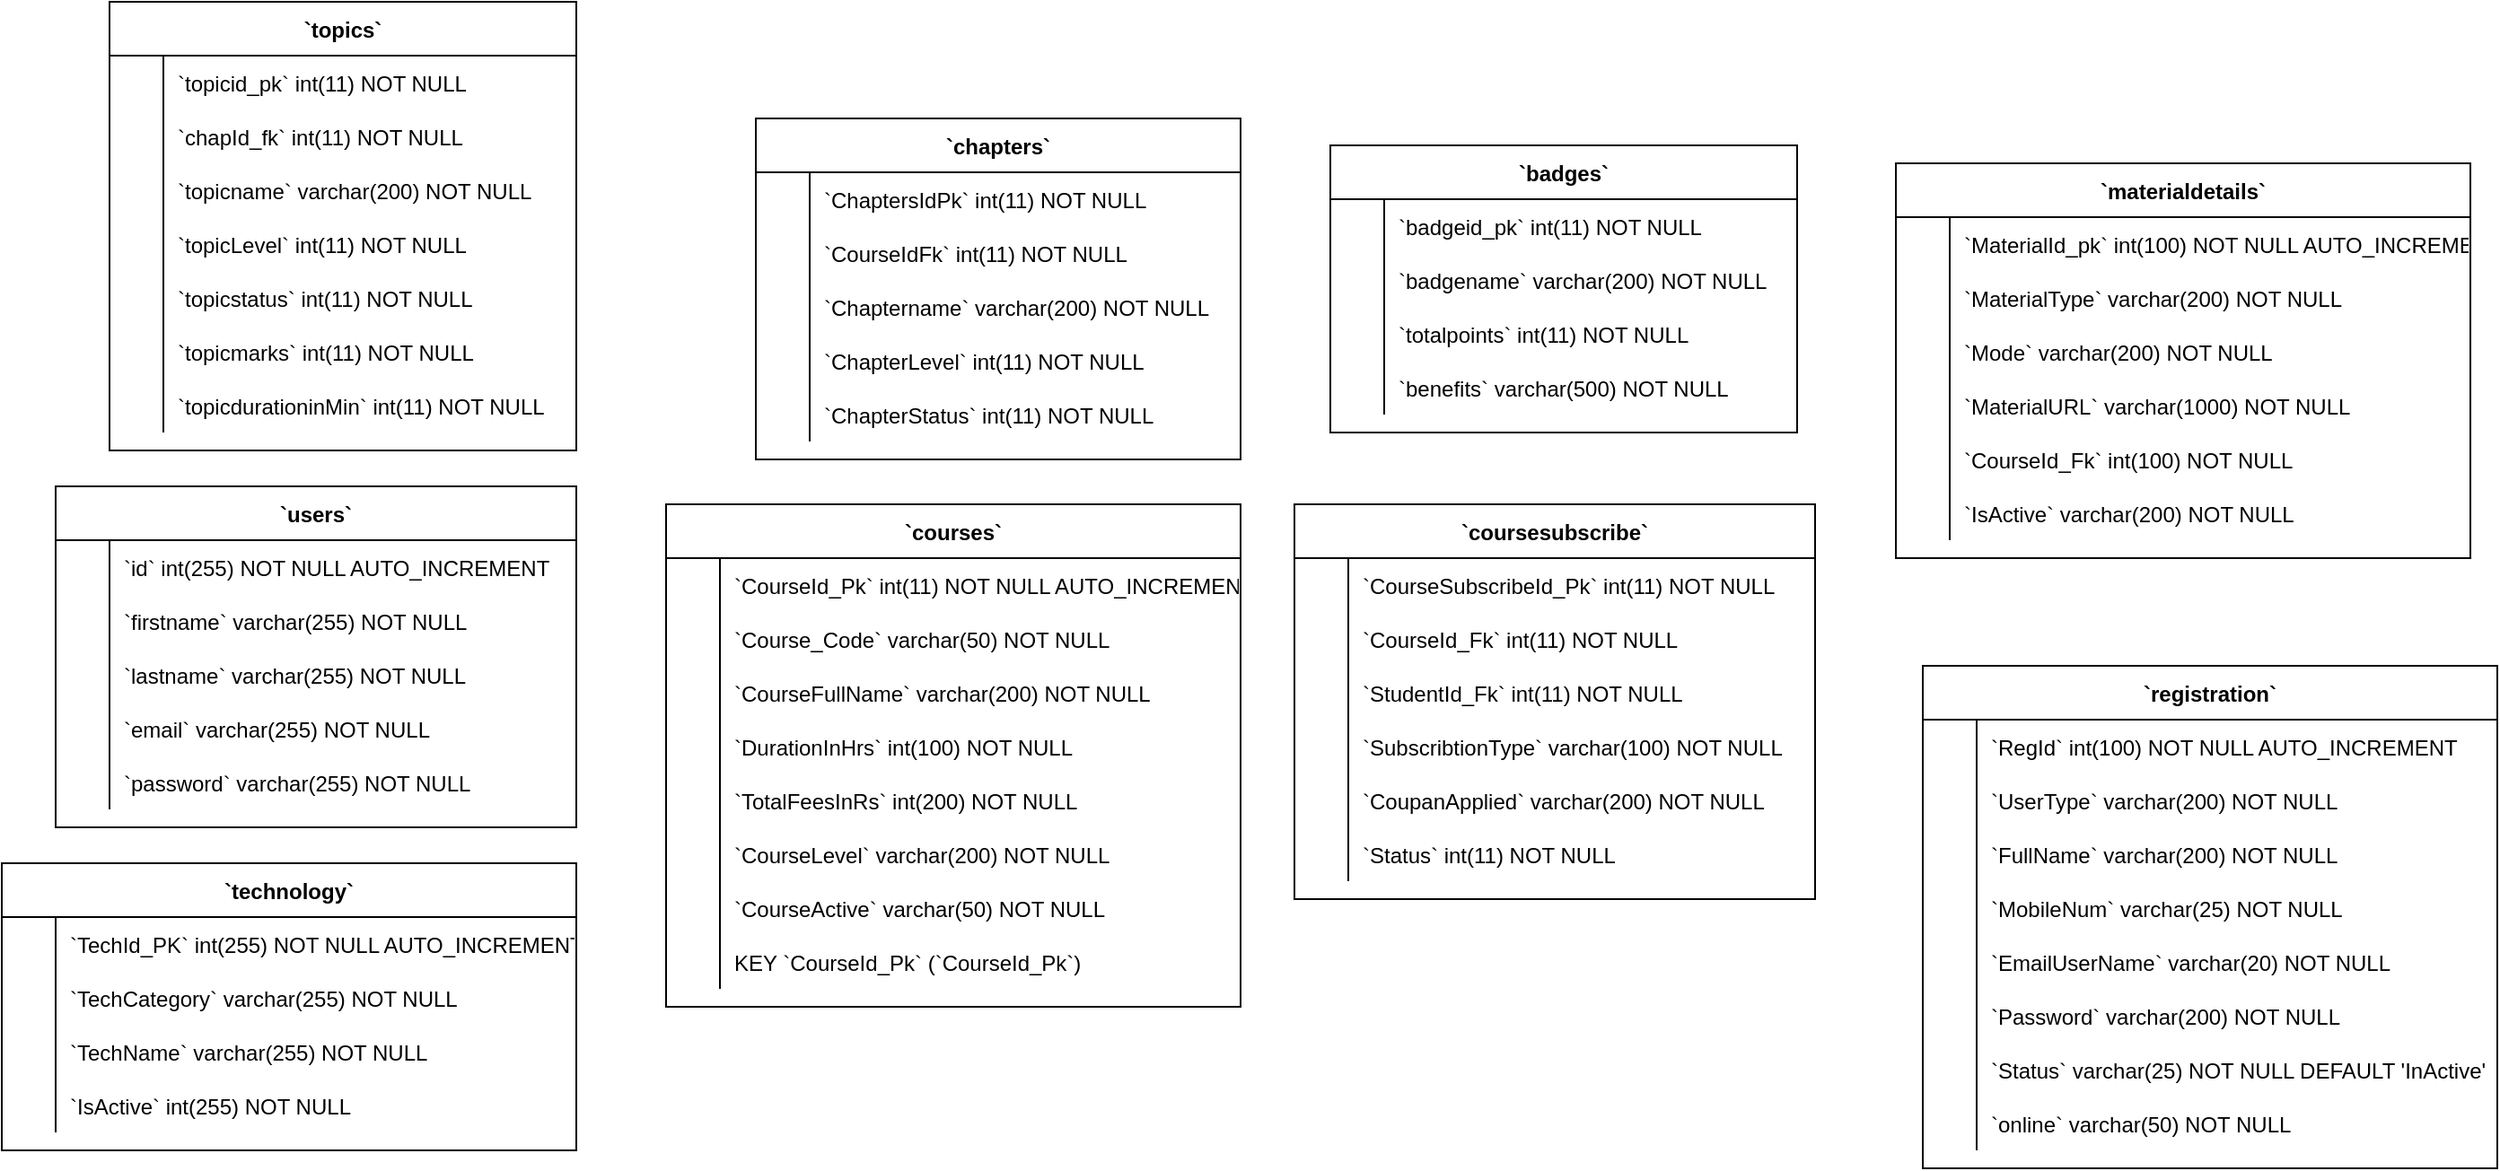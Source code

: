 <mxfile version="14.1.8" type="device"><diagram id="R2lEEEUBdFMjLlhIrx00" name="Page-1"><mxGraphModel dx="2084" dy="800" grid="1" gridSize="10" guides="1" tooltips="1" connect="1" arrows="1" fold="1" page="1" pageScale="1" pageWidth="850" pageHeight="1100" math="0" shadow="0" extFonts="Permanent Marker^https://fonts.googleapis.com/css?family=Permanent+Marker"><root><mxCell id="0"/><mxCell id="1" parent="0"/><mxCell id="EugjtVF-Z_rbWLkwij4J-1" value="`badges`" style="shape=table;startSize=30;container=1;collapsible=1;childLayout=tableLayout;fixedRows=1;rowLines=0;fontStyle=1;align=center;resizeLast=1;" parent="1" vertex="1"><mxGeometry x="110" y="100" width="260" height="160" as="geometry"/></mxCell><mxCell id="EugjtVF-Z_rbWLkwij4J-2" value="" style="shape=partialRectangle;collapsible=0;dropTarget=0;pointerEvents=0;fillColor=none;points=[[0,0.5],[1,0.5]];portConstraint=eastwest;top=0;left=0;right=0;bottom=0;" parent="EugjtVF-Z_rbWLkwij4J-1" vertex="1"><mxGeometry y="30" width="260" height="30" as="geometry"/></mxCell><mxCell id="EugjtVF-Z_rbWLkwij4J-3" value="" style="shape=partialRectangle;overflow=hidden;connectable=0;fillColor=none;top=0;left=0;bottom=0;right=0;" parent="EugjtVF-Z_rbWLkwij4J-2" vertex="1"><mxGeometry width="30" height="30" as="geometry"/></mxCell><mxCell id="EugjtVF-Z_rbWLkwij4J-4" value="`badgeid_pk` int(11) NOT NULL" style="shape=partialRectangle;overflow=hidden;connectable=0;fillColor=none;top=0;left=0;bottom=0;right=0;align=left;spacingLeft=6;" parent="EugjtVF-Z_rbWLkwij4J-2" vertex="1"><mxGeometry x="30" width="230" height="30" as="geometry"/></mxCell><mxCell id="EugjtVF-Z_rbWLkwij4J-5" value="" style="shape=partialRectangle;collapsible=0;dropTarget=0;pointerEvents=0;fillColor=none;points=[[0,0.5],[1,0.5]];portConstraint=eastwest;top=0;left=0;right=0;bottom=0;" parent="EugjtVF-Z_rbWLkwij4J-1" vertex="1"><mxGeometry y="60" width="260" height="30" as="geometry"/></mxCell><mxCell id="EugjtVF-Z_rbWLkwij4J-6" value="" style="shape=partialRectangle;overflow=hidden;connectable=0;fillColor=none;top=0;left=0;bottom=0;right=0;" parent="EugjtVF-Z_rbWLkwij4J-5" vertex="1"><mxGeometry width="30" height="30" as="geometry"/></mxCell><mxCell id="EugjtVF-Z_rbWLkwij4J-7" value="`badgename` varchar(200) NOT NULL" style="shape=partialRectangle;overflow=hidden;connectable=0;fillColor=none;top=0;left=0;bottom=0;right=0;align=left;spacingLeft=6;" parent="EugjtVF-Z_rbWLkwij4J-5" vertex="1"><mxGeometry x="30" width="230" height="30" as="geometry"/></mxCell><mxCell id="EugjtVF-Z_rbWLkwij4J-8" value="" style="shape=partialRectangle;collapsible=0;dropTarget=0;pointerEvents=0;fillColor=none;points=[[0,0.5],[1,0.5]];portConstraint=eastwest;top=0;left=0;right=0;bottom=0;" parent="EugjtVF-Z_rbWLkwij4J-1" vertex="1"><mxGeometry y="90" width="260" height="30" as="geometry"/></mxCell><mxCell id="EugjtVF-Z_rbWLkwij4J-9" value="" style="shape=partialRectangle;overflow=hidden;connectable=0;fillColor=none;top=0;left=0;bottom=0;right=0;" parent="EugjtVF-Z_rbWLkwij4J-8" vertex="1"><mxGeometry width="30" height="30" as="geometry"/></mxCell><mxCell id="EugjtVF-Z_rbWLkwij4J-10" value="`totalpoints` int(11) NOT NULL" style="shape=partialRectangle;overflow=hidden;connectable=0;fillColor=none;top=0;left=0;bottom=0;right=0;align=left;spacingLeft=6;" parent="EugjtVF-Z_rbWLkwij4J-8" vertex="1"><mxGeometry x="30" width="230" height="30" as="geometry"/></mxCell><mxCell id="EugjtVF-Z_rbWLkwij4J-11" value="" style="shape=partialRectangle;collapsible=0;dropTarget=0;pointerEvents=0;fillColor=none;points=[[0,0.5],[1,0.5]];portConstraint=eastwest;top=0;left=0;right=0;bottom=0;" parent="EugjtVF-Z_rbWLkwij4J-1" vertex="1"><mxGeometry y="120" width="260" height="30" as="geometry"/></mxCell><mxCell id="EugjtVF-Z_rbWLkwij4J-12" value="" style="shape=partialRectangle;overflow=hidden;connectable=0;fillColor=none;top=0;left=0;bottom=0;right=0;" parent="EugjtVF-Z_rbWLkwij4J-11" vertex="1"><mxGeometry width="30" height="30" as="geometry"/></mxCell><mxCell id="EugjtVF-Z_rbWLkwij4J-13" value="`benefits` varchar(500) NOT NULL" style="shape=partialRectangle;overflow=hidden;connectable=0;fillColor=none;top=0;left=0;bottom=0;right=0;align=left;spacingLeft=6;" parent="EugjtVF-Z_rbWLkwij4J-11" vertex="1"><mxGeometry x="30" width="230" height="30" as="geometry"/></mxCell><mxCell id="EugjtVF-Z_rbWLkwij4J-14" value="`chapters`" style="shape=table;startSize=30;container=1;collapsible=1;childLayout=tableLayout;fixedRows=1;rowLines=0;fontStyle=1;align=center;resizeLast=1;" parent="1" vertex="1"><mxGeometry x="-210" y="85" width="270" height="190" as="geometry"/></mxCell><mxCell id="EugjtVF-Z_rbWLkwij4J-15" value="" style="shape=partialRectangle;collapsible=0;dropTarget=0;pointerEvents=0;fillColor=none;points=[[0,0.5],[1,0.5]];portConstraint=eastwest;top=0;left=0;right=0;bottom=0;" parent="EugjtVF-Z_rbWLkwij4J-14" vertex="1"><mxGeometry y="30" width="270" height="30" as="geometry"/></mxCell><mxCell id="EugjtVF-Z_rbWLkwij4J-16" value="" style="shape=partialRectangle;overflow=hidden;connectable=0;fillColor=none;top=0;left=0;bottom=0;right=0;" parent="EugjtVF-Z_rbWLkwij4J-15" vertex="1"><mxGeometry width="30" height="30" as="geometry"/></mxCell><mxCell id="EugjtVF-Z_rbWLkwij4J-17" value="`ChaptersIdPk` int(11) NOT NULL" style="shape=partialRectangle;overflow=hidden;connectable=0;fillColor=none;top=0;left=0;bottom=0;right=0;align=left;spacingLeft=6;" parent="EugjtVF-Z_rbWLkwij4J-15" vertex="1"><mxGeometry x="30" width="240" height="30" as="geometry"/></mxCell><mxCell id="EugjtVF-Z_rbWLkwij4J-18" value="" style="shape=partialRectangle;collapsible=0;dropTarget=0;pointerEvents=0;fillColor=none;points=[[0,0.5],[1,0.5]];portConstraint=eastwest;top=0;left=0;right=0;bottom=0;" parent="EugjtVF-Z_rbWLkwij4J-14" vertex="1"><mxGeometry y="60" width="270" height="30" as="geometry"/></mxCell><mxCell id="EugjtVF-Z_rbWLkwij4J-19" value="" style="shape=partialRectangle;overflow=hidden;connectable=0;fillColor=none;top=0;left=0;bottom=0;right=0;" parent="EugjtVF-Z_rbWLkwij4J-18" vertex="1"><mxGeometry width="30" height="30" as="geometry"/></mxCell><mxCell id="EugjtVF-Z_rbWLkwij4J-20" value="`CourseIdFk` int(11) NOT NULL" style="shape=partialRectangle;overflow=hidden;connectable=0;fillColor=none;top=0;left=0;bottom=0;right=0;align=left;spacingLeft=6;" parent="EugjtVF-Z_rbWLkwij4J-18" vertex="1"><mxGeometry x="30" width="240" height="30" as="geometry"/></mxCell><mxCell id="EugjtVF-Z_rbWLkwij4J-21" value="" style="shape=partialRectangle;collapsible=0;dropTarget=0;pointerEvents=0;fillColor=none;points=[[0,0.5],[1,0.5]];portConstraint=eastwest;top=0;left=0;right=0;bottom=0;" parent="EugjtVF-Z_rbWLkwij4J-14" vertex="1"><mxGeometry y="90" width="270" height="30" as="geometry"/></mxCell><mxCell id="EugjtVF-Z_rbWLkwij4J-22" value="" style="shape=partialRectangle;overflow=hidden;connectable=0;fillColor=none;top=0;left=0;bottom=0;right=0;" parent="EugjtVF-Z_rbWLkwij4J-21" vertex="1"><mxGeometry width="30" height="30" as="geometry"/></mxCell><mxCell id="EugjtVF-Z_rbWLkwij4J-23" value="`Chaptername` varchar(200) NOT NULL" style="shape=partialRectangle;overflow=hidden;connectable=0;fillColor=none;top=0;left=0;bottom=0;right=0;align=left;spacingLeft=6;" parent="EugjtVF-Z_rbWLkwij4J-21" vertex="1"><mxGeometry x="30" width="240" height="30" as="geometry"/></mxCell><mxCell id="EugjtVF-Z_rbWLkwij4J-24" value="" style="shape=partialRectangle;collapsible=0;dropTarget=0;pointerEvents=0;fillColor=none;points=[[0,0.5],[1,0.5]];portConstraint=eastwest;top=0;left=0;right=0;bottom=0;" parent="EugjtVF-Z_rbWLkwij4J-14" vertex="1"><mxGeometry y="120" width="270" height="30" as="geometry"/></mxCell><mxCell id="EugjtVF-Z_rbWLkwij4J-25" value="" style="shape=partialRectangle;overflow=hidden;connectable=0;fillColor=none;top=0;left=0;bottom=0;right=0;" parent="EugjtVF-Z_rbWLkwij4J-24" vertex="1"><mxGeometry width="30" height="30" as="geometry"/></mxCell><mxCell id="EugjtVF-Z_rbWLkwij4J-26" value="`ChapterLevel` int(11) NOT NULL" style="shape=partialRectangle;overflow=hidden;connectable=0;fillColor=none;top=0;left=0;bottom=0;right=0;align=left;spacingLeft=6;" parent="EugjtVF-Z_rbWLkwij4J-24" vertex="1"><mxGeometry x="30" width="240" height="30" as="geometry"/></mxCell><mxCell id="EugjtVF-Z_rbWLkwij4J-27" value="" style="shape=partialRectangle;collapsible=0;dropTarget=0;pointerEvents=0;fillColor=none;points=[[0,0.5],[1,0.5]];portConstraint=eastwest;top=0;left=0;right=0;bottom=0;" parent="EugjtVF-Z_rbWLkwij4J-14" vertex="1"><mxGeometry y="150" width="270" height="30" as="geometry"/></mxCell><mxCell id="EugjtVF-Z_rbWLkwij4J-28" value="" style="shape=partialRectangle;overflow=hidden;connectable=0;fillColor=none;top=0;left=0;bottom=0;right=0;" parent="EugjtVF-Z_rbWLkwij4J-27" vertex="1"><mxGeometry width="30" height="30" as="geometry"/></mxCell><mxCell id="EugjtVF-Z_rbWLkwij4J-29" value="`ChapterStatus` int(11) NOT NULL" style="shape=partialRectangle;overflow=hidden;connectable=0;fillColor=none;top=0;left=0;bottom=0;right=0;align=left;spacingLeft=6;" parent="EugjtVF-Z_rbWLkwij4J-27" vertex="1"><mxGeometry x="30" width="240" height="30" as="geometry"/></mxCell><mxCell id="EugjtVF-Z_rbWLkwij4J-30" value="`courses`" style="shape=table;startSize=30;container=1;collapsible=1;childLayout=tableLayout;fixedRows=1;rowLines=0;fontStyle=1;align=center;resizeLast=1;" parent="1" vertex="1"><mxGeometry x="-260" y="300" width="320" height="280" as="geometry"/></mxCell><mxCell id="EugjtVF-Z_rbWLkwij4J-31" value="" style="shape=partialRectangle;collapsible=0;dropTarget=0;pointerEvents=0;fillColor=none;points=[[0,0.5],[1,0.5]];portConstraint=eastwest;top=0;left=0;right=0;bottom=0;" parent="EugjtVF-Z_rbWLkwij4J-30" vertex="1"><mxGeometry y="30" width="320" height="30" as="geometry"/></mxCell><mxCell id="EugjtVF-Z_rbWLkwij4J-32" value="" style="shape=partialRectangle;overflow=hidden;connectable=0;fillColor=none;top=0;left=0;bottom=0;right=0;" parent="EugjtVF-Z_rbWLkwij4J-31" vertex="1"><mxGeometry width="30" height="30" as="geometry"/></mxCell><mxCell id="EugjtVF-Z_rbWLkwij4J-33" value="`CourseId_Pk` int(11) NOT NULL AUTO_INCREMENT" style="shape=partialRectangle;overflow=hidden;connectable=0;fillColor=none;top=0;left=0;bottom=0;right=0;align=left;spacingLeft=6;" parent="EugjtVF-Z_rbWLkwij4J-31" vertex="1"><mxGeometry x="30" width="290" height="30" as="geometry"/></mxCell><mxCell id="EugjtVF-Z_rbWLkwij4J-34" value="" style="shape=partialRectangle;collapsible=0;dropTarget=0;pointerEvents=0;fillColor=none;points=[[0,0.5],[1,0.5]];portConstraint=eastwest;top=0;left=0;right=0;bottom=0;" parent="EugjtVF-Z_rbWLkwij4J-30" vertex="1"><mxGeometry y="60" width="320" height="30" as="geometry"/></mxCell><mxCell id="EugjtVF-Z_rbWLkwij4J-35" value="" style="shape=partialRectangle;overflow=hidden;connectable=0;fillColor=none;top=0;left=0;bottom=0;right=0;" parent="EugjtVF-Z_rbWLkwij4J-34" vertex="1"><mxGeometry width="30" height="30" as="geometry"/></mxCell><mxCell id="EugjtVF-Z_rbWLkwij4J-36" value="`Course_Code` varchar(50) NOT NULL" style="shape=partialRectangle;overflow=hidden;connectable=0;fillColor=none;top=0;left=0;bottom=0;right=0;align=left;spacingLeft=6;" parent="EugjtVF-Z_rbWLkwij4J-34" vertex="1"><mxGeometry x="30" width="290" height="30" as="geometry"/></mxCell><mxCell id="EugjtVF-Z_rbWLkwij4J-37" value="" style="shape=partialRectangle;collapsible=0;dropTarget=0;pointerEvents=0;fillColor=none;points=[[0,0.5],[1,0.5]];portConstraint=eastwest;top=0;left=0;right=0;bottom=0;" parent="EugjtVF-Z_rbWLkwij4J-30" vertex="1"><mxGeometry y="90" width="320" height="30" as="geometry"/></mxCell><mxCell id="EugjtVF-Z_rbWLkwij4J-38" value="" style="shape=partialRectangle;overflow=hidden;connectable=0;fillColor=none;top=0;left=0;bottom=0;right=0;" parent="EugjtVF-Z_rbWLkwij4J-37" vertex="1"><mxGeometry width="30" height="30" as="geometry"/></mxCell><mxCell id="EugjtVF-Z_rbWLkwij4J-39" value="`CourseFullName` varchar(200) NOT NULL" style="shape=partialRectangle;overflow=hidden;connectable=0;fillColor=none;top=0;left=0;bottom=0;right=0;align=left;spacingLeft=6;" parent="EugjtVF-Z_rbWLkwij4J-37" vertex="1"><mxGeometry x="30" width="290" height="30" as="geometry"/></mxCell><mxCell id="EugjtVF-Z_rbWLkwij4J-40" value="" style="shape=partialRectangle;collapsible=0;dropTarget=0;pointerEvents=0;fillColor=none;points=[[0,0.5],[1,0.5]];portConstraint=eastwest;top=0;left=0;right=0;bottom=0;" parent="EugjtVF-Z_rbWLkwij4J-30" vertex="1"><mxGeometry y="120" width="320" height="30" as="geometry"/></mxCell><mxCell id="EugjtVF-Z_rbWLkwij4J-41" value="" style="shape=partialRectangle;overflow=hidden;connectable=0;fillColor=none;top=0;left=0;bottom=0;right=0;" parent="EugjtVF-Z_rbWLkwij4J-40" vertex="1"><mxGeometry width="30" height="30" as="geometry"/></mxCell><mxCell id="EugjtVF-Z_rbWLkwij4J-42" value="`DurationInHrs` int(100) NOT NULL" style="shape=partialRectangle;overflow=hidden;connectable=0;fillColor=none;top=0;left=0;bottom=0;right=0;align=left;spacingLeft=6;" parent="EugjtVF-Z_rbWLkwij4J-40" vertex="1"><mxGeometry x="30" width="290" height="30" as="geometry"/></mxCell><mxCell id="EugjtVF-Z_rbWLkwij4J-43" value="" style="shape=partialRectangle;collapsible=0;dropTarget=0;pointerEvents=0;fillColor=none;points=[[0,0.5],[1,0.5]];portConstraint=eastwest;top=0;left=0;right=0;bottom=0;" parent="EugjtVF-Z_rbWLkwij4J-30" vertex="1"><mxGeometry y="150" width="320" height="30" as="geometry"/></mxCell><mxCell id="EugjtVF-Z_rbWLkwij4J-44" value="" style="shape=partialRectangle;overflow=hidden;connectable=0;fillColor=none;top=0;left=0;bottom=0;right=0;" parent="EugjtVF-Z_rbWLkwij4J-43" vertex="1"><mxGeometry width="30" height="30" as="geometry"/></mxCell><mxCell id="EugjtVF-Z_rbWLkwij4J-45" value="`TotalFeesInRs` int(200) NOT NULL" style="shape=partialRectangle;overflow=hidden;connectable=0;fillColor=none;top=0;left=0;bottom=0;right=0;align=left;spacingLeft=6;" parent="EugjtVF-Z_rbWLkwij4J-43" vertex="1"><mxGeometry x="30" width="290" height="30" as="geometry"/></mxCell><mxCell id="EugjtVF-Z_rbWLkwij4J-46" value="" style="shape=partialRectangle;collapsible=0;dropTarget=0;pointerEvents=0;fillColor=none;points=[[0,0.5],[1,0.5]];portConstraint=eastwest;top=0;left=0;right=0;bottom=0;" parent="EugjtVF-Z_rbWLkwij4J-30" vertex="1"><mxGeometry y="180" width="320" height="30" as="geometry"/></mxCell><mxCell id="EugjtVF-Z_rbWLkwij4J-47" value="" style="shape=partialRectangle;overflow=hidden;connectable=0;fillColor=none;top=0;left=0;bottom=0;right=0;" parent="EugjtVF-Z_rbWLkwij4J-46" vertex="1"><mxGeometry width="30" height="30" as="geometry"/></mxCell><mxCell id="EugjtVF-Z_rbWLkwij4J-48" value="`CourseLevel` varchar(200) NOT NULL" style="shape=partialRectangle;overflow=hidden;connectable=0;fillColor=none;top=0;left=0;bottom=0;right=0;align=left;spacingLeft=6;" parent="EugjtVF-Z_rbWLkwij4J-46" vertex="1"><mxGeometry x="30" width="290" height="30" as="geometry"/></mxCell><mxCell id="EugjtVF-Z_rbWLkwij4J-49" value="" style="shape=partialRectangle;collapsible=0;dropTarget=0;pointerEvents=0;fillColor=none;points=[[0,0.5],[1,0.5]];portConstraint=eastwest;top=0;left=0;right=0;bottom=0;" parent="EugjtVF-Z_rbWLkwij4J-30" vertex="1"><mxGeometry y="210" width="320" height="30" as="geometry"/></mxCell><mxCell id="EugjtVF-Z_rbWLkwij4J-50" value="" style="shape=partialRectangle;overflow=hidden;connectable=0;fillColor=none;top=0;left=0;bottom=0;right=0;" parent="EugjtVF-Z_rbWLkwij4J-49" vertex="1"><mxGeometry width="30" height="30" as="geometry"/></mxCell><mxCell id="EugjtVF-Z_rbWLkwij4J-51" value="`CourseActive` varchar(50) NOT NULL" style="shape=partialRectangle;overflow=hidden;connectable=0;fillColor=none;top=0;left=0;bottom=0;right=0;align=left;spacingLeft=6;" parent="EugjtVF-Z_rbWLkwij4J-49" vertex="1"><mxGeometry x="30" width="290" height="30" as="geometry"/></mxCell><mxCell id="EugjtVF-Z_rbWLkwij4J-52" value="" style="shape=partialRectangle;collapsible=0;dropTarget=0;pointerEvents=0;fillColor=none;points=[[0,0.5],[1,0.5]];portConstraint=eastwest;top=0;left=0;right=0;bottom=0;" parent="EugjtVF-Z_rbWLkwij4J-30" vertex="1"><mxGeometry y="240" width="320" height="30" as="geometry"/></mxCell><mxCell id="EugjtVF-Z_rbWLkwij4J-53" value="" style="shape=partialRectangle;overflow=hidden;connectable=0;fillColor=none;top=0;left=0;bottom=0;right=0;" parent="EugjtVF-Z_rbWLkwij4J-52" vertex="1"><mxGeometry width="30" height="30" as="geometry"/></mxCell><mxCell id="EugjtVF-Z_rbWLkwij4J-54" value="KEY `CourseId_Pk` (`CourseId_Pk`)" style="shape=partialRectangle;overflow=hidden;connectable=0;fillColor=none;top=0;left=0;bottom=0;right=0;align=left;spacingLeft=6;" parent="EugjtVF-Z_rbWLkwij4J-52" vertex="1"><mxGeometry x="30" width="290" height="30" as="geometry"/></mxCell><mxCell id="EugjtVF-Z_rbWLkwij4J-55" value="`coursesubscribe`" style="shape=table;startSize=30;container=1;collapsible=1;childLayout=tableLayout;fixedRows=1;rowLines=0;fontStyle=1;align=center;resizeLast=1;" parent="1" vertex="1"><mxGeometry x="90" y="300" width="290" height="220" as="geometry"/></mxCell><mxCell id="EugjtVF-Z_rbWLkwij4J-56" value="" style="shape=partialRectangle;collapsible=0;dropTarget=0;pointerEvents=0;fillColor=none;points=[[0,0.5],[1,0.5]];portConstraint=eastwest;top=0;left=0;right=0;bottom=0;" parent="EugjtVF-Z_rbWLkwij4J-55" vertex="1"><mxGeometry y="30" width="290" height="30" as="geometry"/></mxCell><mxCell id="EugjtVF-Z_rbWLkwij4J-57" value="" style="shape=partialRectangle;overflow=hidden;connectable=0;fillColor=none;top=0;left=0;bottom=0;right=0;" parent="EugjtVF-Z_rbWLkwij4J-56" vertex="1"><mxGeometry width="30" height="30" as="geometry"/></mxCell><mxCell id="EugjtVF-Z_rbWLkwij4J-58" value="`CourseSubscribeId_Pk` int(11) NOT NULL" style="shape=partialRectangle;overflow=hidden;connectable=0;fillColor=none;top=0;left=0;bottom=0;right=0;align=left;spacingLeft=6;" parent="EugjtVF-Z_rbWLkwij4J-56" vertex="1"><mxGeometry x="30" width="260" height="30" as="geometry"/></mxCell><mxCell id="EugjtVF-Z_rbWLkwij4J-59" value="" style="shape=partialRectangle;collapsible=0;dropTarget=0;pointerEvents=0;fillColor=none;points=[[0,0.5],[1,0.5]];portConstraint=eastwest;top=0;left=0;right=0;bottom=0;" parent="EugjtVF-Z_rbWLkwij4J-55" vertex="1"><mxGeometry y="60" width="290" height="30" as="geometry"/></mxCell><mxCell id="EugjtVF-Z_rbWLkwij4J-60" value="" style="shape=partialRectangle;overflow=hidden;connectable=0;fillColor=none;top=0;left=0;bottom=0;right=0;" parent="EugjtVF-Z_rbWLkwij4J-59" vertex="1"><mxGeometry width="30" height="30" as="geometry"/></mxCell><mxCell id="EugjtVF-Z_rbWLkwij4J-61" value="`CourseId_Fk` int(11) NOT NULL" style="shape=partialRectangle;overflow=hidden;connectable=0;fillColor=none;top=0;left=0;bottom=0;right=0;align=left;spacingLeft=6;" parent="EugjtVF-Z_rbWLkwij4J-59" vertex="1"><mxGeometry x="30" width="260" height="30" as="geometry"/></mxCell><mxCell id="EugjtVF-Z_rbWLkwij4J-62" value="" style="shape=partialRectangle;collapsible=0;dropTarget=0;pointerEvents=0;fillColor=none;points=[[0,0.5],[1,0.5]];portConstraint=eastwest;top=0;left=0;right=0;bottom=0;" parent="EugjtVF-Z_rbWLkwij4J-55" vertex="1"><mxGeometry y="90" width="290" height="30" as="geometry"/></mxCell><mxCell id="EugjtVF-Z_rbWLkwij4J-63" value="" style="shape=partialRectangle;overflow=hidden;connectable=0;fillColor=none;top=0;left=0;bottom=0;right=0;" parent="EugjtVF-Z_rbWLkwij4J-62" vertex="1"><mxGeometry width="30" height="30" as="geometry"/></mxCell><mxCell id="EugjtVF-Z_rbWLkwij4J-64" value="`StudentId_Fk` int(11) NOT NULL" style="shape=partialRectangle;overflow=hidden;connectable=0;fillColor=none;top=0;left=0;bottom=0;right=0;align=left;spacingLeft=6;" parent="EugjtVF-Z_rbWLkwij4J-62" vertex="1"><mxGeometry x="30" width="260" height="30" as="geometry"/></mxCell><mxCell id="EugjtVF-Z_rbWLkwij4J-65" value="" style="shape=partialRectangle;collapsible=0;dropTarget=0;pointerEvents=0;fillColor=none;points=[[0,0.5],[1,0.5]];portConstraint=eastwest;top=0;left=0;right=0;bottom=0;" parent="EugjtVF-Z_rbWLkwij4J-55" vertex="1"><mxGeometry y="120" width="290" height="30" as="geometry"/></mxCell><mxCell id="EugjtVF-Z_rbWLkwij4J-66" value="" style="shape=partialRectangle;overflow=hidden;connectable=0;fillColor=none;top=0;left=0;bottom=0;right=0;" parent="EugjtVF-Z_rbWLkwij4J-65" vertex="1"><mxGeometry width="30" height="30" as="geometry"/></mxCell><mxCell id="EugjtVF-Z_rbWLkwij4J-67" value="`SubscribtionType` varchar(100) NOT NULL" style="shape=partialRectangle;overflow=hidden;connectable=0;fillColor=none;top=0;left=0;bottom=0;right=0;align=left;spacingLeft=6;" parent="EugjtVF-Z_rbWLkwij4J-65" vertex="1"><mxGeometry x="30" width="260" height="30" as="geometry"/></mxCell><mxCell id="EugjtVF-Z_rbWLkwij4J-68" value="" style="shape=partialRectangle;collapsible=0;dropTarget=0;pointerEvents=0;fillColor=none;points=[[0,0.5],[1,0.5]];portConstraint=eastwest;top=0;left=0;right=0;bottom=0;" parent="EugjtVF-Z_rbWLkwij4J-55" vertex="1"><mxGeometry y="150" width="290" height="30" as="geometry"/></mxCell><mxCell id="EugjtVF-Z_rbWLkwij4J-69" value="" style="shape=partialRectangle;overflow=hidden;connectable=0;fillColor=none;top=0;left=0;bottom=0;right=0;" parent="EugjtVF-Z_rbWLkwij4J-68" vertex="1"><mxGeometry width="30" height="30" as="geometry"/></mxCell><mxCell id="EugjtVF-Z_rbWLkwij4J-70" value="`CoupanApplied` varchar(200) NOT NULL" style="shape=partialRectangle;overflow=hidden;connectable=0;fillColor=none;top=0;left=0;bottom=0;right=0;align=left;spacingLeft=6;" parent="EugjtVF-Z_rbWLkwij4J-68" vertex="1"><mxGeometry x="30" width="260" height="30" as="geometry"/></mxCell><mxCell id="EugjtVF-Z_rbWLkwij4J-71" value="" style="shape=partialRectangle;collapsible=0;dropTarget=0;pointerEvents=0;fillColor=none;points=[[0,0.5],[1,0.5]];portConstraint=eastwest;top=0;left=0;right=0;bottom=0;" parent="EugjtVF-Z_rbWLkwij4J-55" vertex="1"><mxGeometry y="180" width="290" height="30" as="geometry"/></mxCell><mxCell id="EugjtVF-Z_rbWLkwij4J-72" value="" style="shape=partialRectangle;overflow=hidden;connectable=0;fillColor=none;top=0;left=0;bottom=0;right=0;" parent="EugjtVF-Z_rbWLkwij4J-71" vertex="1"><mxGeometry width="30" height="30" as="geometry"/></mxCell><mxCell id="EugjtVF-Z_rbWLkwij4J-73" value="`Status` int(11) NOT NULL" style="shape=partialRectangle;overflow=hidden;connectable=0;fillColor=none;top=0;left=0;bottom=0;right=0;align=left;spacingLeft=6;" parent="EugjtVF-Z_rbWLkwij4J-71" vertex="1"><mxGeometry x="30" width="260" height="30" as="geometry"/></mxCell><mxCell id="EugjtVF-Z_rbWLkwij4J-74" value="`materialdetails`" style="shape=table;startSize=30;container=1;collapsible=1;childLayout=tableLayout;fixedRows=1;rowLines=0;fontStyle=1;align=center;resizeLast=1;" parent="1" vertex="1"><mxGeometry x="425" y="110" width="320" height="220" as="geometry"/></mxCell><mxCell id="EugjtVF-Z_rbWLkwij4J-75" value="" style="shape=partialRectangle;collapsible=0;dropTarget=0;pointerEvents=0;fillColor=none;points=[[0,0.5],[1,0.5]];portConstraint=eastwest;top=0;left=0;right=0;bottom=0;" parent="EugjtVF-Z_rbWLkwij4J-74" vertex="1"><mxGeometry y="30" width="320" height="30" as="geometry"/></mxCell><mxCell id="EugjtVF-Z_rbWLkwij4J-76" value="" style="shape=partialRectangle;overflow=hidden;connectable=0;fillColor=none;top=0;left=0;bottom=0;right=0;" parent="EugjtVF-Z_rbWLkwij4J-75" vertex="1"><mxGeometry width="30" height="30" as="geometry"/></mxCell><mxCell id="EugjtVF-Z_rbWLkwij4J-77" value="`MaterialId_pk` int(100) NOT NULL AUTO_INCREMENT" style="shape=partialRectangle;overflow=hidden;connectable=0;fillColor=none;top=0;left=0;bottom=0;right=0;align=left;spacingLeft=6;" parent="EugjtVF-Z_rbWLkwij4J-75" vertex="1"><mxGeometry x="30" width="290" height="30" as="geometry"/></mxCell><mxCell id="EugjtVF-Z_rbWLkwij4J-78" value="" style="shape=partialRectangle;collapsible=0;dropTarget=0;pointerEvents=0;fillColor=none;points=[[0,0.5],[1,0.5]];portConstraint=eastwest;top=0;left=0;right=0;bottom=0;" parent="EugjtVF-Z_rbWLkwij4J-74" vertex="1"><mxGeometry y="60" width="320" height="30" as="geometry"/></mxCell><mxCell id="EugjtVF-Z_rbWLkwij4J-79" value="" style="shape=partialRectangle;overflow=hidden;connectable=0;fillColor=none;top=0;left=0;bottom=0;right=0;" parent="EugjtVF-Z_rbWLkwij4J-78" vertex="1"><mxGeometry width="30" height="30" as="geometry"/></mxCell><mxCell id="EugjtVF-Z_rbWLkwij4J-80" value="`MaterialType` varchar(200) NOT NULL" style="shape=partialRectangle;overflow=hidden;connectable=0;fillColor=none;top=0;left=0;bottom=0;right=0;align=left;spacingLeft=6;" parent="EugjtVF-Z_rbWLkwij4J-78" vertex="1"><mxGeometry x="30" width="290" height="30" as="geometry"/></mxCell><mxCell id="EugjtVF-Z_rbWLkwij4J-81" value="" style="shape=partialRectangle;collapsible=0;dropTarget=0;pointerEvents=0;fillColor=none;points=[[0,0.5],[1,0.5]];portConstraint=eastwest;top=0;left=0;right=0;bottom=0;" parent="EugjtVF-Z_rbWLkwij4J-74" vertex="1"><mxGeometry y="90" width="320" height="30" as="geometry"/></mxCell><mxCell id="EugjtVF-Z_rbWLkwij4J-82" value="" style="shape=partialRectangle;overflow=hidden;connectable=0;fillColor=none;top=0;left=0;bottom=0;right=0;" parent="EugjtVF-Z_rbWLkwij4J-81" vertex="1"><mxGeometry width="30" height="30" as="geometry"/></mxCell><mxCell id="EugjtVF-Z_rbWLkwij4J-83" value="`Mode` varchar(200) NOT NULL" style="shape=partialRectangle;overflow=hidden;connectable=0;fillColor=none;top=0;left=0;bottom=0;right=0;align=left;spacingLeft=6;" parent="EugjtVF-Z_rbWLkwij4J-81" vertex="1"><mxGeometry x="30" width="290" height="30" as="geometry"/></mxCell><mxCell id="EugjtVF-Z_rbWLkwij4J-84" value="" style="shape=partialRectangle;collapsible=0;dropTarget=0;pointerEvents=0;fillColor=none;points=[[0,0.5],[1,0.5]];portConstraint=eastwest;top=0;left=0;right=0;bottom=0;" parent="EugjtVF-Z_rbWLkwij4J-74" vertex="1"><mxGeometry y="120" width="320" height="30" as="geometry"/></mxCell><mxCell id="EugjtVF-Z_rbWLkwij4J-85" value="" style="shape=partialRectangle;overflow=hidden;connectable=0;fillColor=none;top=0;left=0;bottom=0;right=0;" parent="EugjtVF-Z_rbWLkwij4J-84" vertex="1"><mxGeometry width="30" height="30" as="geometry"/></mxCell><mxCell id="EugjtVF-Z_rbWLkwij4J-86" value="`MaterialURL` varchar(1000) NOT NULL" style="shape=partialRectangle;overflow=hidden;connectable=0;fillColor=none;top=0;left=0;bottom=0;right=0;align=left;spacingLeft=6;" parent="EugjtVF-Z_rbWLkwij4J-84" vertex="1"><mxGeometry x="30" width="290" height="30" as="geometry"/></mxCell><mxCell id="EugjtVF-Z_rbWLkwij4J-87" value="" style="shape=partialRectangle;collapsible=0;dropTarget=0;pointerEvents=0;fillColor=none;points=[[0,0.5],[1,0.5]];portConstraint=eastwest;top=0;left=0;right=0;bottom=0;" parent="EugjtVF-Z_rbWLkwij4J-74" vertex="1"><mxGeometry y="150" width="320" height="30" as="geometry"/></mxCell><mxCell id="EugjtVF-Z_rbWLkwij4J-88" value="" style="shape=partialRectangle;overflow=hidden;connectable=0;fillColor=none;top=0;left=0;bottom=0;right=0;" parent="EugjtVF-Z_rbWLkwij4J-87" vertex="1"><mxGeometry width="30" height="30" as="geometry"/></mxCell><mxCell id="EugjtVF-Z_rbWLkwij4J-89" value="`CourseId_Fk` int(100) NOT NULL" style="shape=partialRectangle;overflow=hidden;connectable=0;fillColor=none;top=0;left=0;bottom=0;right=0;align=left;spacingLeft=6;" parent="EugjtVF-Z_rbWLkwij4J-87" vertex="1"><mxGeometry x="30" width="290" height="30" as="geometry"/></mxCell><mxCell id="EugjtVF-Z_rbWLkwij4J-90" value="" style="shape=partialRectangle;collapsible=0;dropTarget=0;pointerEvents=0;fillColor=none;points=[[0,0.5],[1,0.5]];portConstraint=eastwest;top=0;left=0;right=0;bottom=0;" parent="EugjtVF-Z_rbWLkwij4J-74" vertex="1"><mxGeometry y="180" width="320" height="30" as="geometry"/></mxCell><mxCell id="EugjtVF-Z_rbWLkwij4J-91" value="" style="shape=partialRectangle;overflow=hidden;connectable=0;fillColor=none;top=0;left=0;bottom=0;right=0;" parent="EugjtVF-Z_rbWLkwij4J-90" vertex="1"><mxGeometry width="30" height="30" as="geometry"/></mxCell><mxCell id="EugjtVF-Z_rbWLkwij4J-92" value="`IsActive` varchar(200) NOT NULL" style="shape=partialRectangle;overflow=hidden;connectable=0;fillColor=none;top=0;left=0;bottom=0;right=0;align=left;spacingLeft=6;" parent="EugjtVF-Z_rbWLkwij4J-90" vertex="1"><mxGeometry x="30" width="290" height="30" as="geometry"/></mxCell><mxCell id="EugjtVF-Z_rbWLkwij4J-93" value="`registration`" style="shape=table;startSize=30;container=1;collapsible=1;childLayout=tableLayout;fixedRows=1;rowLines=0;fontStyle=1;align=center;resizeLast=1;" parent="1" vertex="1"><mxGeometry x="440" y="390" width="320" height="280" as="geometry"/></mxCell><mxCell id="EugjtVF-Z_rbWLkwij4J-94" value="" style="shape=partialRectangle;collapsible=0;dropTarget=0;pointerEvents=0;fillColor=none;points=[[0,0.5],[1,0.5]];portConstraint=eastwest;top=0;left=0;right=0;bottom=0;" parent="EugjtVF-Z_rbWLkwij4J-93" vertex="1"><mxGeometry y="30" width="320" height="30" as="geometry"/></mxCell><mxCell id="EugjtVF-Z_rbWLkwij4J-95" value="" style="shape=partialRectangle;overflow=hidden;connectable=0;fillColor=none;top=0;left=0;bottom=0;right=0;" parent="EugjtVF-Z_rbWLkwij4J-94" vertex="1"><mxGeometry width="30" height="30" as="geometry"/></mxCell><mxCell id="EugjtVF-Z_rbWLkwij4J-96" value="`RegId` int(100) NOT NULL AUTO_INCREMENT" style="shape=partialRectangle;overflow=hidden;connectable=0;fillColor=none;top=0;left=0;bottom=0;right=0;align=left;spacingLeft=6;" parent="EugjtVF-Z_rbWLkwij4J-94" vertex="1"><mxGeometry x="30" width="290" height="30" as="geometry"/></mxCell><mxCell id="EugjtVF-Z_rbWLkwij4J-97" value="" style="shape=partialRectangle;collapsible=0;dropTarget=0;pointerEvents=0;fillColor=none;points=[[0,0.5],[1,0.5]];portConstraint=eastwest;top=0;left=0;right=0;bottom=0;" parent="EugjtVF-Z_rbWLkwij4J-93" vertex="1"><mxGeometry y="60" width="320" height="30" as="geometry"/></mxCell><mxCell id="EugjtVF-Z_rbWLkwij4J-98" value="" style="shape=partialRectangle;overflow=hidden;connectable=0;fillColor=none;top=0;left=0;bottom=0;right=0;" parent="EugjtVF-Z_rbWLkwij4J-97" vertex="1"><mxGeometry width="30" height="30" as="geometry"/></mxCell><mxCell id="EugjtVF-Z_rbWLkwij4J-99" value="`UserType` varchar(200) NOT NULL" style="shape=partialRectangle;overflow=hidden;connectable=0;fillColor=none;top=0;left=0;bottom=0;right=0;align=left;spacingLeft=6;" parent="EugjtVF-Z_rbWLkwij4J-97" vertex="1"><mxGeometry x="30" width="290" height="30" as="geometry"/></mxCell><mxCell id="EugjtVF-Z_rbWLkwij4J-100" value="" style="shape=partialRectangle;collapsible=0;dropTarget=0;pointerEvents=0;fillColor=none;points=[[0,0.5],[1,0.5]];portConstraint=eastwest;top=0;left=0;right=0;bottom=0;" parent="EugjtVF-Z_rbWLkwij4J-93" vertex="1"><mxGeometry y="90" width="320" height="30" as="geometry"/></mxCell><mxCell id="EugjtVF-Z_rbWLkwij4J-101" value="" style="shape=partialRectangle;overflow=hidden;connectable=0;fillColor=none;top=0;left=0;bottom=0;right=0;" parent="EugjtVF-Z_rbWLkwij4J-100" vertex="1"><mxGeometry width="30" height="30" as="geometry"/></mxCell><mxCell id="EugjtVF-Z_rbWLkwij4J-102" value="`FullName` varchar(200) NOT NULL" style="shape=partialRectangle;overflow=hidden;connectable=0;fillColor=none;top=0;left=0;bottom=0;right=0;align=left;spacingLeft=6;" parent="EugjtVF-Z_rbWLkwij4J-100" vertex="1"><mxGeometry x="30" width="290" height="30" as="geometry"/></mxCell><mxCell id="EugjtVF-Z_rbWLkwij4J-103" value="" style="shape=partialRectangle;collapsible=0;dropTarget=0;pointerEvents=0;fillColor=none;points=[[0,0.5],[1,0.5]];portConstraint=eastwest;top=0;left=0;right=0;bottom=0;" parent="EugjtVF-Z_rbWLkwij4J-93" vertex="1"><mxGeometry y="120" width="320" height="30" as="geometry"/></mxCell><mxCell id="EugjtVF-Z_rbWLkwij4J-104" value="" style="shape=partialRectangle;overflow=hidden;connectable=0;fillColor=none;top=0;left=0;bottom=0;right=0;" parent="EugjtVF-Z_rbWLkwij4J-103" vertex="1"><mxGeometry width="30" height="30" as="geometry"/></mxCell><mxCell id="EugjtVF-Z_rbWLkwij4J-105" value="`MobileNum` varchar(25) NOT NULL" style="shape=partialRectangle;overflow=hidden;connectable=0;fillColor=none;top=0;left=0;bottom=0;right=0;align=left;spacingLeft=6;" parent="EugjtVF-Z_rbWLkwij4J-103" vertex="1"><mxGeometry x="30" width="290" height="30" as="geometry"/></mxCell><mxCell id="EugjtVF-Z_rbWLkwij4J-106" value="" style="shape=partialRectangle;collapsible=0;dropTarget=0;pointerEvents=0;fillColor=none;points=[[0,0.5],[1,0.5]];portConstraint=eastwest;top=0;left=0;right=0;bottom=0;" parent="EugjtVF-Z_rbWLkwij4J-93" vertex="1"><mxGeometry y="150" width="320" height="30" as="geometry"/></mxCell><mxCell id="EugjtVF-Z_rbWLkwij4J-107" value="" style="shape=partialRectangle;overflow=hidden;connectable=0;fillColor=none;top=0;left=0;bottom=0;right=0;" parent="EugjtVF-Z_rbWLkwij4J-106" vertex="1"><mxGeometry width="30" height="30" as="geometry"/></mxCell><mxCell id="EugjtVF-Z_rbWLkwij4J-108" value="`EmailUserName` varchar(20) NOT NULL" style="shape=partialRectangle;overflow=hidden;connectable=0;fillColor=none;top=0;left=0;bottom=0;right=0;align=left;spacingLeft=6;" parent="EugjtVF-Z_rbWLkwij4J-106" vertex="1"><mxGeometry x="30" width="290" height="30" as="geometry"/></mxCell><mxCell id="EugjtVF-Z_rbWLkwij4J-109" value="" style="shape=partialRectangle;collapsible=0;dropTarget=0;pointerEvents=0;fillColor=none;points=[[0,0.5],[1,0.5]];portConstraint=eastwest;top=0;left=0;right=0;bottom=0;" parent="EugjtVF-Z_rbWLkwij4J-93" vertex="1"><mxGeometry y="180" width="320" height="30" as="geometry"/></mxCell><mxCell id="EugjtVF-Z_rbWLkwij4J-110" value="" style="shape=partialRectangle;overflow=hidden;connectable=0;fillColor=none;top=0;left=0;bottom=0;right=0;" parent="EugjtVF-Z_rbWLkwij4J-109" vertex="1"><mxGeometry width="30" height="30" as="geometry"/></mxCell><mxCell id="EugjtVF-Z_rbWLkwij4J-111" value="`Password` varchar(200) NOT NULL" style="shape=partialRectangle;overflow=hidden;connectable=0;fillColor=none;top=0;left=0;bottom=0;right=0;align=left;spacingLeft=6;" parent="EugjtVF-Z_rbWLkwij4J-109" vertex="1"><mxGeometry x="30" width="290" height="30" as="geometry"/></mxCell><mxCell id="EugjtVF-Z_rbWLkwij4J-112" value="" style="shape=partialRectangle;collapsible=0;dropTarget=0;pointerEvents=0;fillColor=none;points=[[0,0.5],[1,0.5]];portConstraint=eastwest;top=0;left=0;right=0;bottom=0;" parent="EugjtVF-Z_rbWLkwij4J-93" vertex="1"><mxGeometry y="210" width="320" height="30" as="geometry"/></mxCell><mxCell id="EugjtVF-Z_rbWLkwij4J-113" value="" style="shape=partialRectangle;overflow=hidden;connectable=0;fillColor=none;top=0;left=0;bottom=0;right=0;" parent="EugjtVF-Z_rbWLkwij4J-112" vertex="1"><mxGeometry width="30" height="30" as="geometry"/></mxCell><mxCell id="EugjtVF-Z_rbWLkwij4J-114" value="`Status` varchar(25) NOT NULL DEFAULT 'InActive'" style="shape=partialRectangle;overflow=hidden;connectable=0;fillColor=none;top=0;left=0;bottom=0;right=0;align=left;spacingLeft=6;" parent="EugjtVF-Z_rbWLkwij4J-112" vertex="1"><mxGeometry x="30" width="290" height="30" as="geometry"/></mxCell><mxCell id="EugjtVF-Z_rbWLkwij4J-115" value="" style="shape=partialRectangle;collapsible=0;dropTarget=0;pointerEvents=0;fillColor=none;points=[[0,0.5],[1,0.5]];portConstraint=eastwest;top=0;left=0;right=0;bottom=0;" parent="EugjtVF-Z_rbWLkwij4J-93" vertex="1"><mxGeometry y="240" width="320" height="30" as="geometry"/></mxCell><mxCell id="EugjtVF-Z_rbWLkwij4J-116" value="" style="shape=partialRectangle;overflow=hidden;connectable=0;fillColor=none;top=0;left=0;bottom=0;right=0;" parent="EugjtVF-Z_rbWLkwij4J-115" vertex="1"><mxGeometry width="30" height="30" as="geometry"/></mxCell><mxCell id="EugjtVF-Z_rbWLkwij4J-117" value="`online` varchar(50) NOT NULL" style="shape=partialRectangle;overflow=hidden;connectable=0;fillColor=none;top=0;left=0;bottom=0;right=0;align=left;spacingLeft=6;" parent="EugjtVF-Z_rbWLkwij4J-115" vertex="1"><mxGeometry x="30" width="290" height="30" as="geometry"/></mxCell><mxCell id="EugjtVF-Z_rbWLkwij4J-118" value="`technology`" style="shape=table;startSize=30;container=1;collapsible=1;childLayout=tableLayout;fixedRows=1;rowLines=0;fontStyle=1;align=center;resizeLast=1;" parent="1" vertex="1"><mxGeometry x="-630" y="500" width="320" height="160" as="geometry"/></mxCell><mxCell id="EugjtVF-Z_rbWLkwij4J-119" value="" style="shape=partialRectangle;collapsible=0;dropTarget=0;pointerEvents=0;fillColor=none;points=[[0,0.5],[1,0.5]];portConstraint=eastwest;top=0;left=0;right=0;bottom=0;" parent="EugjtVF-Z_rbWLkwij4J-118" vertex="1"><mxGeometry y="30" width="320" height="30" as="geometry"/></mxCell><mxCell id="EugjtVF-Z_rbWLkwij4J-120" value="" style="shape=partialRectangle;overflow=hidden;connectable=0;fillColor=none;top=0;left=0;bottom=0;right=0;" parent="EugjtVF-Z_rbWLkwij4J-119" vertex="1"><mxGeometry width="30" height="30" as="geometry"/></mxCell><mxCell id="EugjtVF-Z_rbWLkwij4J-121" value="`TechId_PK` int(255) NOT NULL AUTO_INCREMENT" style="shape=partialRectangle;overflow=hidden;connectable=0;fillColor=none;top=0;left=0;bottom=0;right=0;align=left;spacingLeft=6;" parent="EugjtVF-Z_rbWLkwij4J-119" vertex="1"><mxGeometry x="30" width="290" height="30" as="geometry"/></mxCell><mxCell id="EugjtVF-Z_rbWLkwij4J-122" value="" style="shape=partialRectangle;collapsible=0;dropTarget=0;pointerEvents=0;fillColor=none;points=[[0,0.5],[1,0.5]];portConstraint=eastwest;top=0;left=0;right=0;bottom=0;" parent="EugjtVF-Z_rbWLkwij4J-118" vertex="1"><mxGeometry y="60" width="320" height="30" as="geometry"/></mxCell><mxCell id="EugjtVF-Z_rbWLkwij4J-123" value="" style="shape=partialRectangle;overflow=hidden;connectable=0;fillColor=none;top=0;left=0;bottom=0;right=0;" parent="EugjtVF-Z_rbWLkwij4J-122" vertex="1"><mxGeometry width="30" height="30" as="geometry"/></mxCell><mxCell id="EugjtVF-Z_rbWLkwij4J-124" value="`TechCategory` varchar(255) NOT NULL" style="shape=partialRectangle;overflow=hidden;connectable=0;fillColor=none;top=0;left=0;bottom=0;right=0;align=left;spacingLeft=6;" parent="EugjtVF-Z_rbWLkwij4J-122" vertex="1"><mxGeometry x="30" width="290" height="30" as="geometry"/></mxCell><mxCell id="EugjtVF-Z_rbWLkwij4J-125" value="" style="shape=partialRectangle;collapsible=0;dropTarget=0;pointerEvents=0;fillColor=none;points=[[0,0.5],[1,0.5]];portConstraint=eastwest;top=0;left=0;right=0;bottom=0;" parent="EugjtVF-Z_rbWLkwij4J-118" vertex="1"><mxGeometry y="90" width="320" height="30" as="geometry"/></mxCell><mxCell id="EugjtVF-Z_rbWLkwij4J-126" value="" style="shape=partialRectangle;overflow=hidden;connectable=0;fillColor=none;top=0;left=0;bottom=0;right=0;" parent="EugjtVF-Z_rbWLkwij4J-125" vertex="1"><mxGeometry width="30" height="30" as="geometry"/></mxCell><mxCell id="EugjtVF-Z_rbWLkwij4J-127" value="`TechName` varchar(255) NOT NULL" style="shape=partialRectangle;overflow=hidden;connectable=0;fillColor=none;top=0;left=0;bottom=0;right=0;align=left;spacingLeft=6;" parent="EugjtVF-Z_rbWLkwij4J-125" vertex="1"><mxGeometry x="30" width="290" height="30" as="geometry"/></mxCell><mxCell id="EugjtVF-Z_rbWLkwij4J-128" value="" style="shape=partialRectangle;collapsible=0;dropTarget=0;pointerEvents=0;fillColor=none;points=[[0,0.5],[1,0.5]];portConstraint=eastwest;top=0;left=0;right=0;bottom=0;" parent="EugjtVF-Z_rbWLkwij4J-118" vertex="1"><mxGeometry y="120" width="320" height="30" as="geometry"/></mxCell><mxCell id="EugjtVF-Z_rbWLkwij4J-129" value="" style="shape=partialRectangle;overflow=hidden;connectable=0;fillColor=none;top=0;left=0;bottom=0;right=0;" parent="EugjtVF-Z_rbWLkwij4J-128" vertex="1"><mxGeometry width="30" height="30" as="geometry"/></mxCell><mxCell id="EugjtVF-Z_rbWLkwij4J-130" value="`IsActive` int(255) NOT NULL" style="shape=partialRectangle;overflow=hidden;connectable=0;fillColor=none;top=0;left=0;bottom=0;right=0;align=left;spacingLeft=6;" parent="EugjtVF-Z_rbWLkwij4J-128" vertex="1"><mxGeometry x="30" width="290" height="30" as="geometry"/></mxCell><mxCell id="EugjtVF-Z_rbWLkwij4J-131" value="`topics`" style="shape=table;startSize=30;container=1;collapsible=1;childLayout=tableLayout;fixedRows=1;rowLines=0;fontStyle=1;align=center;resizeLast=1;" parent="1" vertex="1"><mxGeometry x="-570" y="20" width="260" height="250" as="geometry"/></mxCell><mxCell id="EugjtVF-Z_rbWLkwij4J-132" value="" style="shape=partialRectangle;collapsible=0;dropTarget=0;pointerEvents=0;fillColor=none;points=[[0,0.5],[1,0.5]];portConstraint=eastwest;top=0;left=0;right=0;bottom=0;" parent="EugjtVF-Z_rbWLkwij4J-131" vertex="1"><mxGeometry y="30" width="260" height="30" as="geometry"/></mxCell><mxCell id="EugjtVF-Z_rbWLkwij4J-133" value="" style="shape=partialRectangle;overflow=hidden;connectable=0;fillColor=none;top=0;left=0;bottom=0;right=0;" parent="EugjtVF-Z_rbWLkwij4J-132" vertex="1"><mxGeometry width="30" height="30" as="geometry"/></mxCell><mxCell id="EugjtVF-Z_rbWLkwij4J-134" value="`topicid_pk` int(11) NOT NULL" style="shape=partialRectangle;overflow=hidden;connectable=0;fillColor=none;top=0;left=0;bottom=0;right=0;align=left;spacingLeft=6;" parent="EugjtVF-Z_rbWLkwij4J-132" vertex="1"><mxGeometry x="30" width="230" height="30" as="geometry"/></mxCell><mxCell id="EugjtVF-Z_rbWLkwij4J-135" value="" style="shape=partialRectangle;collapsible=0;dropTarget=0;pointerEvents=0;fillColor=none;points=[[0,0.5],[1,0.5]];portConstraint=eastwest;top=0;left=0;right=0;bottom=0;" parent="EugjtVF-Z_rbWLkwij4J-131" vertex="1"><mxGeometry y="60" width="260" height="30" as="geometry"/></mxCell><mxCell id="EugjtVF-Z_rbWLkwij4J-136" value="" style="shape=partialRectangle;overflow=hidden;connectable=0;fillColor=none;top=0;left=0;bottom=0;right=0;" parent="EugjtVF-Z_rbWLkwij4J-135" vertex="1"><mxGeometry width="30" height="30" as="geometry"/></mxCell><mxCell id="EugjtVF-Z_rbWLkwij4J-137" value="`chapId_fk` int(11) NOT NULL" style="shape=partialRectangle;overflow=hidden;connectable=0;fillColor=none;top=0;left=0;bottom=0;right=0;align=left;spacingLeft=6;" parent="EugjtVF-Z_rbWLkwij4J-135" vertex="1"><mxGeometry x="30" width="230" height="30" as="geometry"/></mxCell><mxCell id="EugjtVF-Z_rbWLkwij4J-138" value="" style="shape=partialRectangle;collapsible=0;dropTarget=0;pointerEvents=0;fillColor=none;points=[[0,0.5],[1,0.5]];portConstraint=eastwest;top=0;left=0;right=0;bottom=0;" parent="EugjtVF-Z_rbWLkwij4J-131" vertex="1"><mxGeometry y="90" width="260" height="30" as="geometry"/></mxCell><mxCell id="EugjtVF-Z_rbWLkwij4J-139" value="" style="shape=partialRectangle;overflow=hidden;connectable=0;fillColor=none;top=0;left=0;bottom=0;right=0;" parent="EugjtVF-Z_rbWLkwij4J-138" vertex="1"><mxGeometry width="30" height="30" as="geometry"/></mxCell><mxCell id="EugjtVF-Z_rbWLkwij4J-140" value="`topicname` varchar(200) NOT NULL" style="shape=partialRectangle;overflow=hidden;connectable=0;fillColor=none;top=0;left=0;bottom=0;right=0;align=left;spacingLeft=6;" parent="EugjtVF-Z_rbWLkwij4J-138" vertex="1"><mxGeometry x="30" width="230" height="30" as="geometry"/></mxCell><mxCell id="EugjtVF-Z_rbWLkwij4J-141" value="" style="shape=partialRectangle;collapsible=0;dropTarget=0;pointerEvents=0;fillColor=none;points=[[0,0.5],[1,0.5]];portConstraint=eastwest;top=0;left=0;right=0;bottom=0;" parent="EugjtVF-Z_rbWLkwij4J-131" vertex="1"><mxGeometry y="120" width="260" height="30" as="geometry"/></mxCell><mxCell id="EugjtVF-Z_rbWLkwij4J-142" value="" style="shape=partialRectangle;overflow=hidden;connectable=0;fillColor=none;top=0;left=0;bottom=0;right=0;" parent="EugjtVF-Z_rbWLkwij4J-141" vertex="1"><mxGeometry width="30" height="30" as="geometry"/></mxCell><mxCell id="EugjtVF-Z_rbWLkwij4J-143" value="`topicLevel` int(11) NOT NULL" style="shape=partialRectangle;overflow=hidden;connectable=0;fillColor=none;top=0;left=0;bottom=0;right=0;align=left;spacingLeft=6;" parent="EugjtVF-Z_rbWLkwij4J-141" vertex="1"><mxGeometry x="30" width="230" height="30" as="geometry"/></mxCell><mxCell id="EugjtVF-Z_rbWLkwij4J-144" value="" style="shape=partialRectangle;collapsible=0;dropTarget=0;pointerEvents=0;fillColor=none;points=[[0,0.5],[1,0.5]];portConstraint=eastwest;top=0;left=0;right=0;bottom=0;" parent="EugjtVF-Z_rbWLkwij4J-131" vertex="1"><mxGeometry y="150" width="260" height="30" as="geometry"/></mxCell><mxCell id="EugjtVF-Z_rbWLkwij4J-145" value="" style="shape=partialRectangle;overflow=hidden;connectable=0;fillColor=none;top=0;left=0;bottom=0;right=0;" parent="EugjtVF-Z_rbWLkwij4J-144" vertex="1"><mxGeometry width="30" height="30" as="geometry"/></mxCell><mxCell id="EugjtVF-Z_rbWLkwij4J-146" value="`topicstatus` int(11) NOT NULL" style="shape=partialRectangle;overflow=hidden;connectable=0;fillColor=none;top=0;left=0;bottom=0;right=0;align=left;spacingLeft=6;" parent="EugjtVF-Z_rbWLkwij4J-144" vertex="1"><mxGeometry x="30" width="230" height="30" as="geometry"/></mxCell><mxCell id="EugjtVF-Z_rbWLkwij4J-147" value="" style="shape=partialRectangle;collapsible=0;dropTarget=0;pointerEvents=0;fillColor=none;points=[[0,0.5],[1,0.5]];portConstraint=eastwest;top=0;left=0;right=0;bottom=0;" parent="EugjtVF-Z_rbWLkwij4J-131" vertex="1"><mxGeometry y="180" width="260" height="30" as="geometry"/></mxCell><mxCell id="EugjtVF-Z_rbWLkwij4J-148" value="" style="shape=partialRectangle;overflow=hidden;connectable=0;fillColor=none;top=0;left=0;bottom=0;right=0;" parent="EugjtVF-Z_rbWLkwij4J-147" vertex="1"><mxGeometry width="30" height="30" as="geometry"/></mxCell><mxCell id="EugjtVF-Z_rbWLkwij4J-149" value="`topicmarks` int(11) NOT NULL" style="shape=partialRectangle;overflow=hidden;connectable=0;fillColor=none;top=0;left=0;bottom=0;right=0;align=left;spacingLeft=6;" parent="EugjtVF-Z_rbWLkwij4J-147" vertex="1"><mxGeometry x="30" width="230" height="30" as="geometry"/></mxCell><mxCell id="EugjtVF-Z_rbWLkwij4J-150" value="" style="shape=partialRectangle;collapsible=0;dropTarget=0;pointerEvents=0;fillColor=none;points=[[0,0.5],[1,0.5]];portConstraint=eastwest;top=0;left=0;right=0;bottom=0;" parent="EugjtVF-Z_rbWLkwij4J-131" vertex="1"><mxGeometry y="210" width="260" height="30" as="geometry"/></mxCell><mxCell id="EugjtVF-Z_rbWLkwij4J-151" value="" style="shape=partialRectangle;overflow=hidden;connectable=0;fillColor=none;top=0;left=0;bottom=0;right=0;" parent="EugjtVF-Z_rbWLkwij4J-150" vertex="1"><mxGeometry width="30" height="30" as="geometry"/></mxCell><mxCell id="EugjtVF-Z_rbWLkwij4J-152" value="`topicdurationinMin` int(11) NOT NULL" style="shape=partialRectangle;overflow=hidden;connectable=0;fillColor=none;top=0;left=0;bottom=0;right=0;align=left;spacingLeft=6;" parent="EugjtVF-Z_rbWLkwij4J-150" vertex="1"><mxGeometry x="30" width="230" height="30" as="geometry"/></mxCell><mxCell id="EugjtVF-Z_rbWLkwij4J-153" value="`users`" style="shape=table;startSize=30;container=1;collapsible=1;childLayout=tableLayout;fixedRows=1;rowLines=0;fontStyle=1;align=center;resizeLast=1;" parent="1" vertex="1"><mxGeometry x="-600" y="290" width="290" height="190" as="geometry"/></mxCell><mxCell id="EugjtVF-Z_rbWLkwij4J-154" value="" style="shape=partialRectangle;collapsible=0;dropTarget=0;pointerEvents=0;fillColor=none;points=[[0,0.5],[1,0.5]];portConstraint=eastwest;top=0;left=0;right=0;bottom=0;" parent="EugjtVF-Z_rbWLkwij4J-153" vertex="1"><mxGeometry y="30" width="290" height="30" as="geometry"/></mxCell><mxCell id="EugjtVF-Z_rbWLkwij4J-155" value="" style="shape=partialRectangle;overflow=hidden;connectable=0;fillColor=none;top=0;left=0;bottom=0;right=0;" parent="EugjtVF-Z_rbWLkwij4J-154" vertex="1"><mxGeometry width="30" height="30" as="geometry"/></mxCell><mxCell id="EugjtVF-Z_rbWLkwij4J-156" value="`id` int(255) NOT NULL AUTO_INCREMENT" style="shape=partialRectangle;overflow=hidden;connectable=0;fillColor=none;top=0;left=0;bottom=0;right=0;align=left;spacingLeft=6;" parent="EugjtVF-Z_rbWLkwij4J-154" vertex="1"><mxGeometry x="30" width="260" height="30" as="geometry"/></mxCell><mxCell id="EugjtVF-Z_rbWLkwij4J-157" value="" style="shape=partialRectangle;collapsible=0;dropTarget=0;pointerEvents=0;fillColor=none;points=[[0,0.5],[1,0.5]];portConstraint=eastwest;top=0;left=0;right=0;bottom=0;" parent="EugjtVF-Z_rbWLkwij4J-153" vertex="1"><mxGeometry y="60" width="290" height="30" as="geometry"/></mxCell><mxCell id="EugjtVF-Z_rbWLkwij4J-158" value="" style="shape=partialRectangle;overflow=hidden;connectable=0;fillColor=none;top=0;left=0;bottom=0;right=0;" parent="EugjtVF-Z_rbWLkwij4J-157" vertex="1"><mxGeometry width="30" height="30" as="geometry"/></mxCell><mxCell id="EugjtVF-Z_rbWLkwij4J-159" value="`firstname` varchar(255) NOT NULL" style="shape=partialRectangle;overflow=hidden;connectable=0;fillColor=none;top=0;left=0;bottom=0;right=0;align=left;spacingLeft=6;" parent="EugjtVF-Z_rbWLkwij4J-157" vertex="1"><mxGeometry x="30" width="260" height="30" as="geometry"/></mxCell><mxCell id="EugjtVF-Z_rbWLkwij4J-160" value="" style="shape=partialRectangle;collapsible=0;dropTarget=0;pointerEvents=0;fillColor=none;points=[[0,0.5],[1,0.5]];portConstraint=eastwest;top=0;left=0;right=0;bottom=0;" parent="EugjtVF-Z_rbWLkwij4J-153" vertex="1"><mxGeometry y="90" width="290" height="30" as="geometry"/></mxCell><mxCell id="EugjtVF-Z_rbWLkwij4J-161" value="" style="shape=partialRectangle;overflow=hidden;connectable=0;fillColor=none;top=0;left=0;bottom=0;right=0;" parent="EugjtVF-Z_rbWLkwij4J-160" vertex="1"><mxGeometry width="30" height="30" as="geometry"/></mxCell><mxCell id="EugjtVF-Z_rbWLkwij4J-162" value="`lastname` varchar(255) NOT NULL" style="shape=partialRectangle;overflow=hidden;connectable=0;fillColor=none;top=0;left=0;bottom=0;right=0;align=left;spacingLeft=6;" parent="EugjtVF-Z_rbWLkwij4J-160" vertex="1"><mxGeometry x="30" width="260" height="30" as="geometry"/></mxCell><mxCell id="EugjtVF-Z_rbWLkwij4J-163" value="" style="shape=partialRectangle;collapsible=0;dropTarget=0;pointerEvents=0;fillColor=none;points=[[0,0.5],[1,0.5]];portConstraint=eastwest;top=0;left=0;right=0;bottom=0;" parent="EugjtVF-Z_rbWLkwij4J-153" vertex="1"><mxGeometry y="120" width="290" height="30" as="geometry"/></mxCell><mxCell id="EugjtVF-Z_rbWLkwij4J-164" value="" style="shape=partialRectangle;overflow=hidden;connectable=0;fillColor=none;top=0;left=0;bottom=0;right=0;" parent="EugjtVF-Z_rbWLkwij4J-163" vertex="1"><mxGeometry width="30" height="30" as="geometry"/></mxCell><mxCell id="EugjtVF-Z_rbWLkwij4J-165" value="`email` varchar(255) NOT NULL" style="shape=partialRectangle;overflow=hidden;connectable=0;fillColor=none;top=0;left=0;bottom=0;right=0;align=left;spacingLeft=6;" parent="EugjtVF-Z_rbWLkwij4J-163" vertex="1"><mxGeometry x="30" width="260" height="30" as="geometry"/></mxCell><mxCell id="EugjtVF-Z_rbWLkwij4J-166" value="" style="shape=partialRectangle;collapsible=0;dropTarget=0;pointerEvents=0;fillColor=none;points=[[0,0.5],[1,0.5]];portConstraint=eastwest;top=0;left=0;right=0;bottom=0;" parent="EugjtVF-Z_rbWLkwij4J-153" vertex="1"><mxGeometry y="150" width="290" height="30" as="geometry"/></mxCell><mxCell id="EugjtVF-Z_rbWLkwij4J-167" value="" style="shape=partialRectangle;overflow=hidden;connectable=0;fillColor=none;top=0;left=0;bottom=0;right=0;" parent="EugjtVF-Z_rbWLkwij4J-166" vertex="1"><mxGeometry width="30" height="30" as="geometry"/></mxCell><mxCell id="EugjtVF-Z_rbWLkwij4J-168" value="`password` varchar(255) NOT NULL" style="shape=partialRectangle;overflow=hidden;connectable=0;fillColor=none;top=0;left=0;bottom=0;right=0;align=left;spacingLeft=6;" parent="EugjtVF-Z_rbWLkwij4J-166" vertex="1"><mxGeometry x="30" width="260" height="30" as="geometry"/></mxCell></root></mxGraphModel></diagram></mxfile>